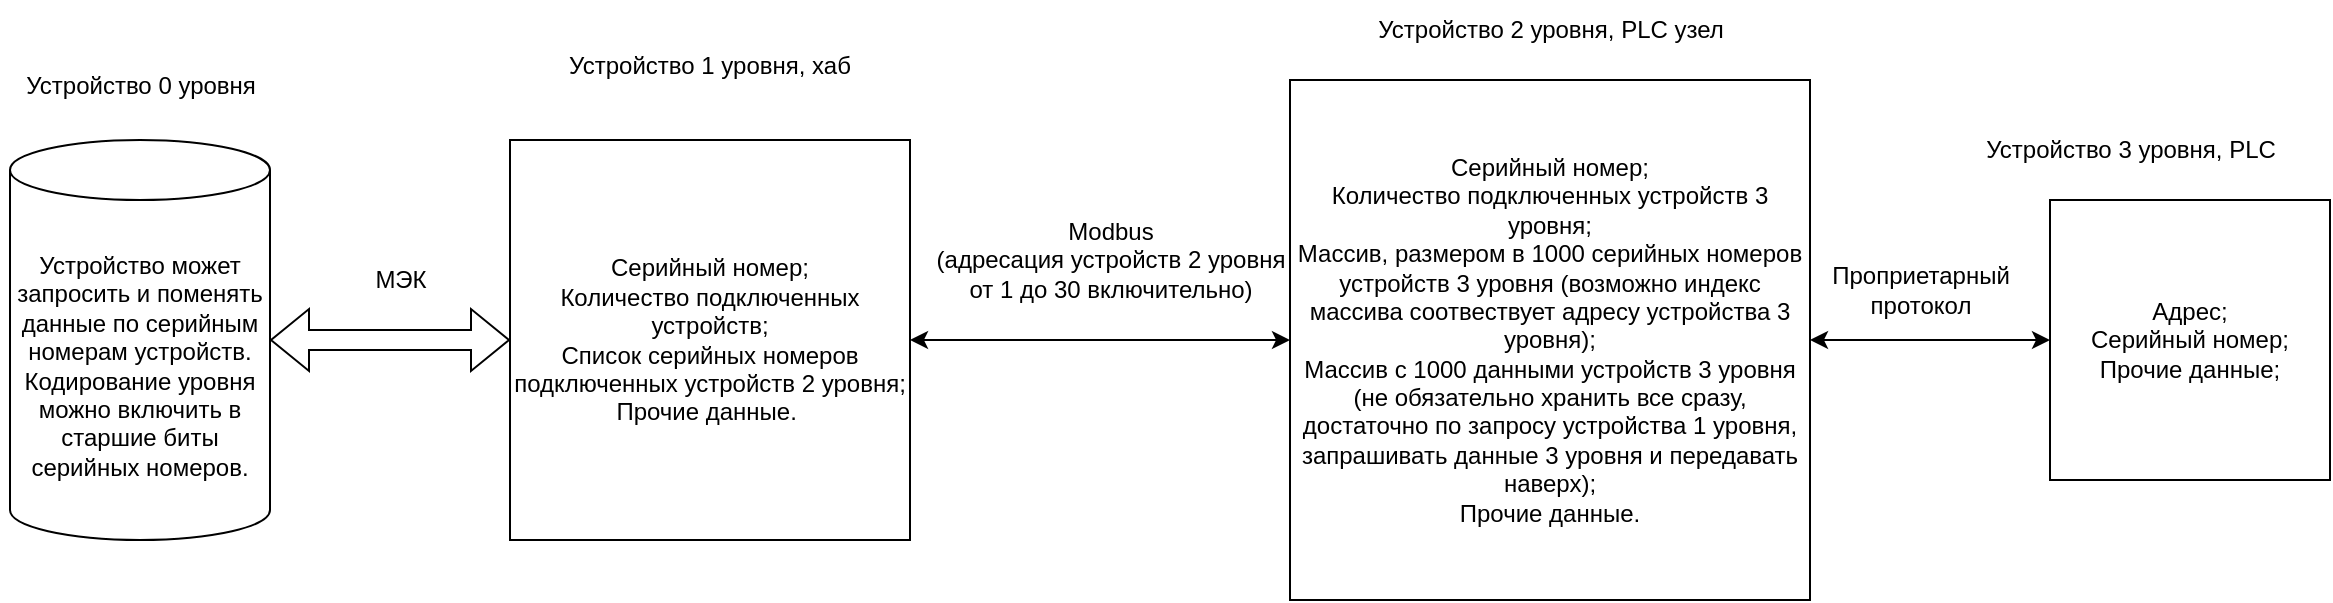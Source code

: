 <mxfile version="23.1.2" type="github">
  <diagram name="Страница — 1" id="7lkJwfgnF70PoXQp_iQh">
    <mxGraphModel dx="1562" dy="853" grid="1" gridSize="10" guides="1" tooltips="1" connect="1" arrows="1" fold="1" page="1" pageScale="1" pageWidth="2339" pageHeight="3300" math="0" shadow="0">
      <root>
        <mxCell id="0" />
        <mxCell id="1" parent="0" />
        <mxCell id="jbfnTI8luh3HB56rcRLs-3" value="Серийный номер;&lt;br&gt;Количество подключенных устройств;&lt;br&gt;Список серийных номеров подключенных устройств 2 уровня;&lt;br&gt;Прочие данные.&amp;nbsp;" style="whiteSpace=wrap;html=1;aspect=fixed;" vertex="1" parent="1">
          <mxGeometry x="450" y="230" width="200" height="200" as="geometry" />
        </mxCell>
        <mxCell id="jbfnTI8luh3HB56rcRLs-5" value="Устройство 1 уровня, хаб" style="text;html=1;strokeColor=none;fillColor=none;align=center;verticalAlign=middle;whiteSpace=wrap;rounded=0;" vertex="1" parent="1">
          <mxGeometry x="470" y="168" width="160" height="50" as="geometry" />
        </mxCell>
        <mxCell id="jbfnTI8luh3HB56rcRLs-6" value="" style="shape=flexArrow;endArrow=classic;startArrow=classic;html=1;rounded=0;entryX=0;entryY=0.5;entryDx=0;entryDy=0;" edge="1" parent="1" target="jbfnTI8luh3HB56rcRLs-3">
          <mxGeometry width="100" height="100" relative="1" as="geometry">
            <mxPoint x="330" y="330" as="sourcePoint" />
            <mxPoint x="460" y="320" as="targetPoint" />
          </mxGeometry>
        </mxCell>
        <mxCell id="jbfnTI8luh3HB56rcRLs-7" value="Устройство может запросить и поменять данные по серийным номерам устройств. Кодирование уровня можно включить в старшие биты серийных номеров." style="shape=cylinder3;whiteSpace=wrap;html=1;boundedLbl=1;backgroundOutline=1;size=15;" vertex="1" parent="1">
          <mxGeometry x="200" y="230" width="130" height="200" as="geometry" />
        </mxCell>
        <mxCell id="jbfnTI8luh3HB56rcRLs-8" value="МЭК" style="text;html=1;align=center;verticalAlign=middle;resizable=0;points=[];autosize=1;strokeColor=none;fillColor=none;" vertex="1" parent="1">
          <mxGeometry x="370" y="285" width="50" height="30" as="geometry" />
        </mxCell>
        <mxCell id="jbfnTI8luh3HB56rcRLs-9" value="Устройство 0 уровня" style="text;html=1;align=center;verticalAlign=middle;resizable=0;points=[];autosize=1;strokeColor=none;fillColor=none;" vertex="1" parent="1">
          <mxGeometry x="195" y="188" width="140" height="30" as="geometry" />
        </mxCell>
        <mxCell id="jbfnTI8luh3HB56rcRLs-10" value="Серийный номер;&lt;br&gt;Количество подключенных устройств 3 уровня;&lt;br&gt;Массив, размером в 1000 серийных номеров устройств 3 уровня (возможно индекс массива соотвествует адресу устройства 3 уровня);&lt;br&gt;Массив с 1000 данными устройств 3 уровня (не обязательно хранить все сразу, достаточно по запросу устройства 1 уровня, запрашивать данные 3 уровня и передавать наверх);&lt;br&gt;Прочие данные." style="whiteSpace=wrap;html=1;aspect=fixed;" vertex="1" parent="1">
          <mxGeometry x="840" y="200" width="260" height="260" as="geometry" />
        </mxCell>
        <mxCell id="jbfnTI8luh3HB56rcRLs-12" value="Адрес;&lt;br&gt;Серийный номер;&lt;br&gt;Прочие данные;" style="whiteSpace=wrap;html=1;aspect=fixed;" vertex="1" parent="1">
          <mxGeometry x="1220" y="260" width="140" height="140" as="geometry" />
        </mxCell>
        <mxCell id="jbfnTI8luh3HB56rcRLs-13" value="" style="endArrow=classic;startArrow=classic;html=1;rounded=0;entryX=1;entryY=0.5;entryDx=0;entryDy=0;exitX=0;exitY=0.5;exitDx=0;exitDy=0;" edge="1" parent="1" source="jbfnTI8luh3HB56rcRLs-12" target="jbfnTI8luh3HB56rcRLs-10">
          <mxGeometry width="50" height="50" relative="1" as="geometry">
            <mxPoint x="1240" y="330" as="sourcePoint" />
            <mxPoint x="720" y="410" as="targetPoint" />
          </mxGeometry>
        </mxCell>
        <mxCell id="jbfnTI8luh3HB56rcRLs-14" value="Проприетарный &lt;br&gt;протокол" style="text;html=1;align=center;verticalAlign=middle;resizable=0;points=[];autosize=1;strokeColor=none;fillColor=none;" vertex="1" parent="1">
          <mxGeometry x="1100" y="285" width="110" height="40" as="geometry" />
        </mxCell>
        <mxCell id="jbfnTI8luh3HB56rcRLs-15" value="Устройство 3 уровня, PLC" style="text;html=1;align=center;verticalAlign=middle;resizable=0;points=[];autosize=1;strokeColor=none;fillColor=none;" vertex="1" parent="1">
          <mxGeometry x="1175" y="220" width="170" height="30" as="geometry" />
        </mxCell>
        <mxCell id="jbfnTI8luh3HB56rcRLs-16" value="Устройство 2 уровня, PLC узел" style="text;html=1;align=center;verticalAlign=middle;resizable=0;points=[];autosize=1;strokeColor=none;fillColor=none;" vertex="1" parent="1">
          <mxGeometry x="870" y="160" width="200" height="30" as="geometry" />
        </mxCell>
        <mxCell id="jbfnTI8luh3HB56rcRLs-17" value="" style="endArrow=classic;startArrow=classic;html=1;rounded=0;entryX=0;entryY=0.5;entryDx=0;entryDy=0;exitX=1;exitY=0.5;exitDx=0;exitDy=0;" edge="1" parent="1" source="jbfnTI8luh3HB56rcRLs-3" target="jbfnTI8luh3HB56rcRLs-10">
          <mxGeometry width="50" height="50" relative="1" as="geometry">
            <mxPoint x="720" y="340" as="sourcePoint" />
            <mxPoint x="770" y="290" as="targetPoint" />
          </mxGeometry>
        </mxCell>
        <mxCell id="jbfnTI8luh3HB56rcRLs-18" value="Modbus&lt;br&gt;(адресация устройств 2 уровня &lt;br&gt;от 1 до 30 включительно)" style="text;html=1;align=center;verticalAlign=middle;resizable=0;points=[];autosize=1;strokeColor=none;fillColor=none;" vertex="1" parent="1">
          <mxGeometry x="650" y="260" width="200" height="60" as="geometry" />
        </mxCell>
      </root>
    </mxGraphModel>
  </diagram>
</mxfile>
